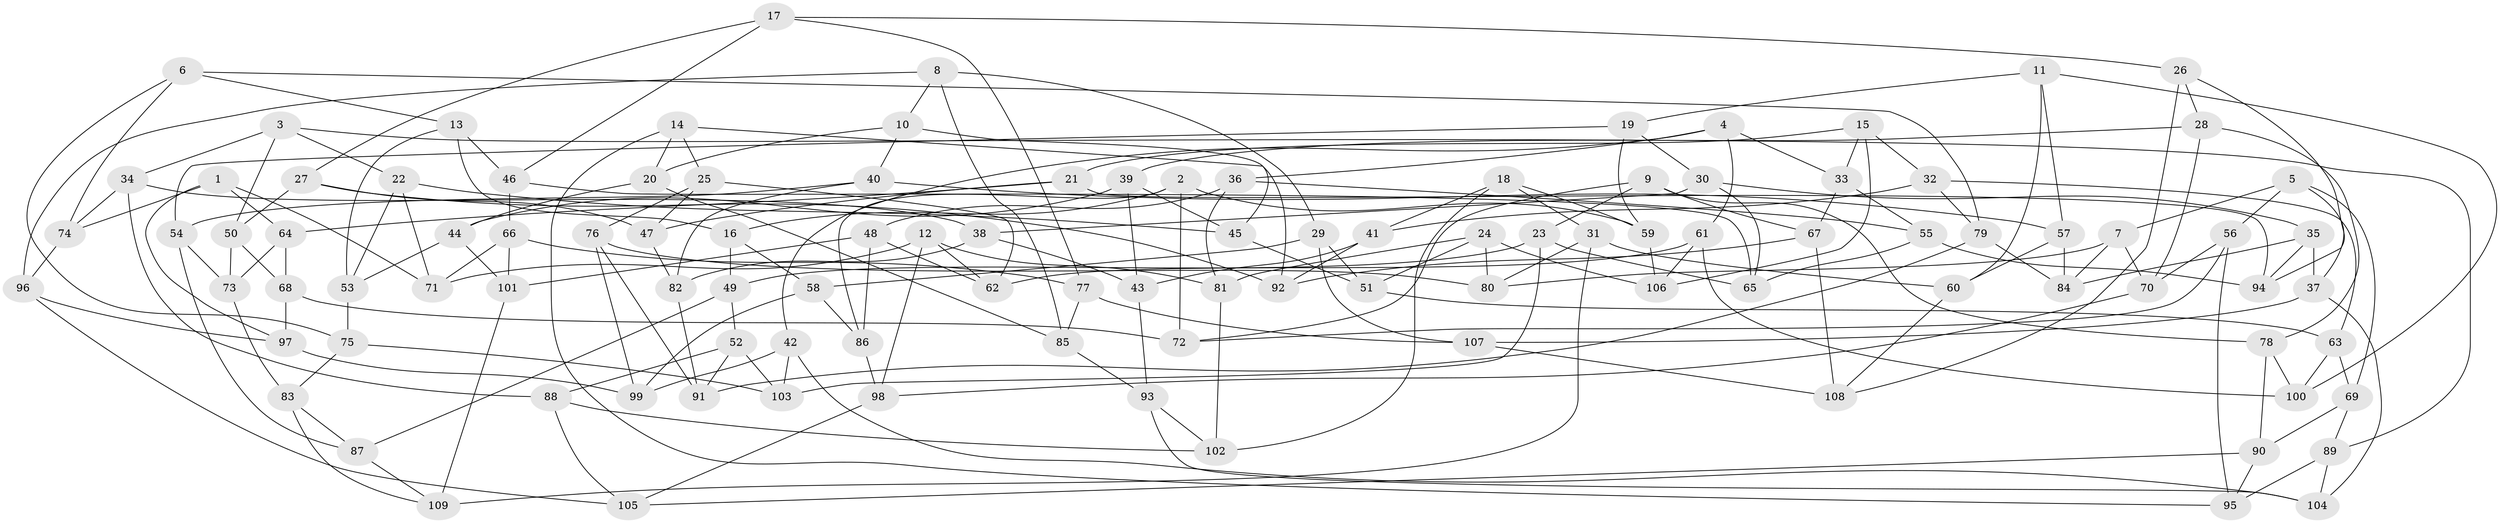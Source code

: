 // coarse degree distribution, {6: 0.5588235294117647, 4: 0.38235294117647056, 3: 0.014705882352941176, 5: 0.04411764705882353}
// Generated by graph-tools (version 1.1) at 2025/42/03/06/25 10:42:16]
// undirected, 109 vertices, 218 edges
graph export_dot {
graph [start="1"]
  node [color=gray90,style=filled];
  1;
  2;
  3;
  4;
  5;
  6;
  7;
  8;
  9;
  10;
  11;
  12;
  13;
  14;
  15;
  16;
  17;
  18;
  19;
  20;
  21;
  22;
  23;
  24;
  25;
  26;
  27;
  28;
  29;
  30;
  31;
  32;
  33;
  34;
  35;
  36;
  37;
  38;
  39;
  40;
  41;
  42;
  43;
  44;
  45;
  46;
  47;
  48;
  49;
  50;
  51;
  52;
  53;
  54;
  55;
  56;
  57;
  58;
  59;
  60;
  61;
  62;
  63;
  64;
  65;
  66;
  67;
  68;
  69;
  70;
  71;
  72;
  73;
  74;
  75;
  76;
  77;
  78;
  79;
  80;
  81;
  82;
  83;
  84;
  85;
  86;
  87;
  88;
  89;
  90;
  91;
  92;
  93;
  94;
  95;
  96;
  97;
  98;
  99;
  100;
  101;
  102;
  103;
  104;
  105;
  106;
  107;
  108;
  109;
  1 -- 71;
  1 -- 74;
  1 -- 64;
  1 -- 97;
  2 -- 16;
  2 -- 59;
  2 -- 86;
  2 -- 72;
  3 -- 50;
  3 -- 34;
  3 -- 89;
  3 -- 22;
  4 -- 33;
  4 -- 36;
  4 -- 42;
  4 -- 61;
  5 -- 69;
  5 -- 56;
  5 -- 7;
  5 -- 37;
  6 -- 79;
  6 -- 75;
  6 -- 74;
  6 -- 13;
  7 -- 80;
  7 -- 70;
  7 -- 84;
  8 -- 96;
  8 -- 10;
  8 -- 29;
  8 -- 85;
  9 -- 72;
  9 -- 67;
  9 -- 23;
  9 -- 78;
  10 -- 45;
  10 -- 20;
  10 -- 40;
  11 -- 100;
  11 -- 19;
  11 -- 57;
  11 -- 60;
  12 -- 71;
  12 -- 98;
  12 -- 81;
  12 -- 62;
  13 -- 46;
  13 -- 53;
  13 -- 16;
  14 -- 25;
  14 -- 20;
  14 -- 95;
  14 -- 92;
  15 -- 32;
  15 -- 21;
  15 -- 106;
  15 -- 33;
  16 -- 58;
  16 -- 49;
  17 -- 46;
  17 -- 77;
  17 -- 27;
  17 -- 26;
  18 -- 31;
  18 -- 59;
  18 -- 41;
  18 -- 102;
  19 -- 30;
  19 -- 54;
  19 -- 59;
  20 -- 85;
  20 -- 44;
  21 -- 64;
  21 -- 94;
  21 -- 47;
  22 -- 45;
  22 -- 53;
  22 -- 71;
  23 -- 103;
  23 -- 49;
  23 -- 65;
  24 -- 81;
  24 -- 51;
  24 -- 80;
  24 -- 106;
  25 -- 47;
  25 -- 62;
  25 -- 76;
  26 -- 28;
  26 -- 108;
  26 -- 94;
  27 -- 50;
  27 -- 47;
  27 -- 92;
  28 -- 78;
  28 -- 70;
  28 -- 39;
  29 -- 107;
  29 -- 58;
  29 -- 51;
  30 -- 65;
  30 -- 38;
  30 -- 35;
  31 -- 80;
  31 -- 109;
  31 -- 60;
  32 -- 63;
  32 -- 79;
  32 -- 41;
  33 -- 67;
  33 -- 55;
  34 -- 74;
  34 -- 88;
  34 -- 38;
  35 -- 94;
  35 -- 37;
  35 -- 84;
  36 -- 55;
  36 -- 48;
  36 -- 81;
  37 -- 107;
  37 -- 104;
  38 -- 82;
  38 -- 43;
  39 -- 45;
  39 -- 43;
  39 -- 44;
  40 -- 54;
  40 -- 82;
  40 -- 57;
  41 -- 92;
  41 -- 43;
  42 -- 103;
  42 -- 104;
  42 -- 99;
  43 -- 93;
  44 -- 101;
  44 -- 53;
  45 -- 51;
  46 -- 66;
  46 -- 65;
  47 -- 82;
  48 -- 62;
  48 -- 101;
  48 -- 86;
  49 -- 87;
  49 -- 52;
  50 -- 68;
  50 -- 73;
  51 -- 63;
  52 -- 103;
  52 -- 88;
  52 -- 91;
  53 -- 75;
  54 -- 73;
  54 -- 87;
  55 -- 65;
  55 -- 94;
  56 -- 70;
  56 -- 95;
  56 -- 72;
  57 -- 60;
  57 -- 84;
  58 -- 86;
  58 -- 99;
  59 -- 106;
  60 -- 108;
  61 -- 100;
  61 -- 62;
  61 -- 106;
  63 -- 69;
  63 -- 100;
  64 -- 73;
  64 -- 68;
  66 -- 77;
  66 -- 71;
  66 -- 101;
  67 -- 92;
  67 -- 108;
  68 -- 97;
  68 -- 72;
  69 -- 89;
  69 -- 90;
  70 -- 98;
  73 -- 83;
  74 -- 96;
  75 -- 83;
  75 -- 103;
  76 -- 99;
  76 -- 91;
  76 -- 80;
  77 -- 85;
  77 -- 107;
  78 -- 100;
  78 -- 90;
  79 -- 91;
  79 -- 84;
  81 -- 102;
  82 -- 91;
  83 -- 87;
  83 -- 109;
  85 -- 93;
  86 -- 98;
  87 -- 109;
  88 -- 102;
  88 -- 105;
  89 -- 95;
  89 -- 104;
  90 -- 105;
  90 -- 95;
  93 -- 102;
  93 -- 104;
  96 -- 97;
  96 -- 105;
  97 -- 99;
  98 -- 105;
  101 -- 109;
  107 -- 108;
}
